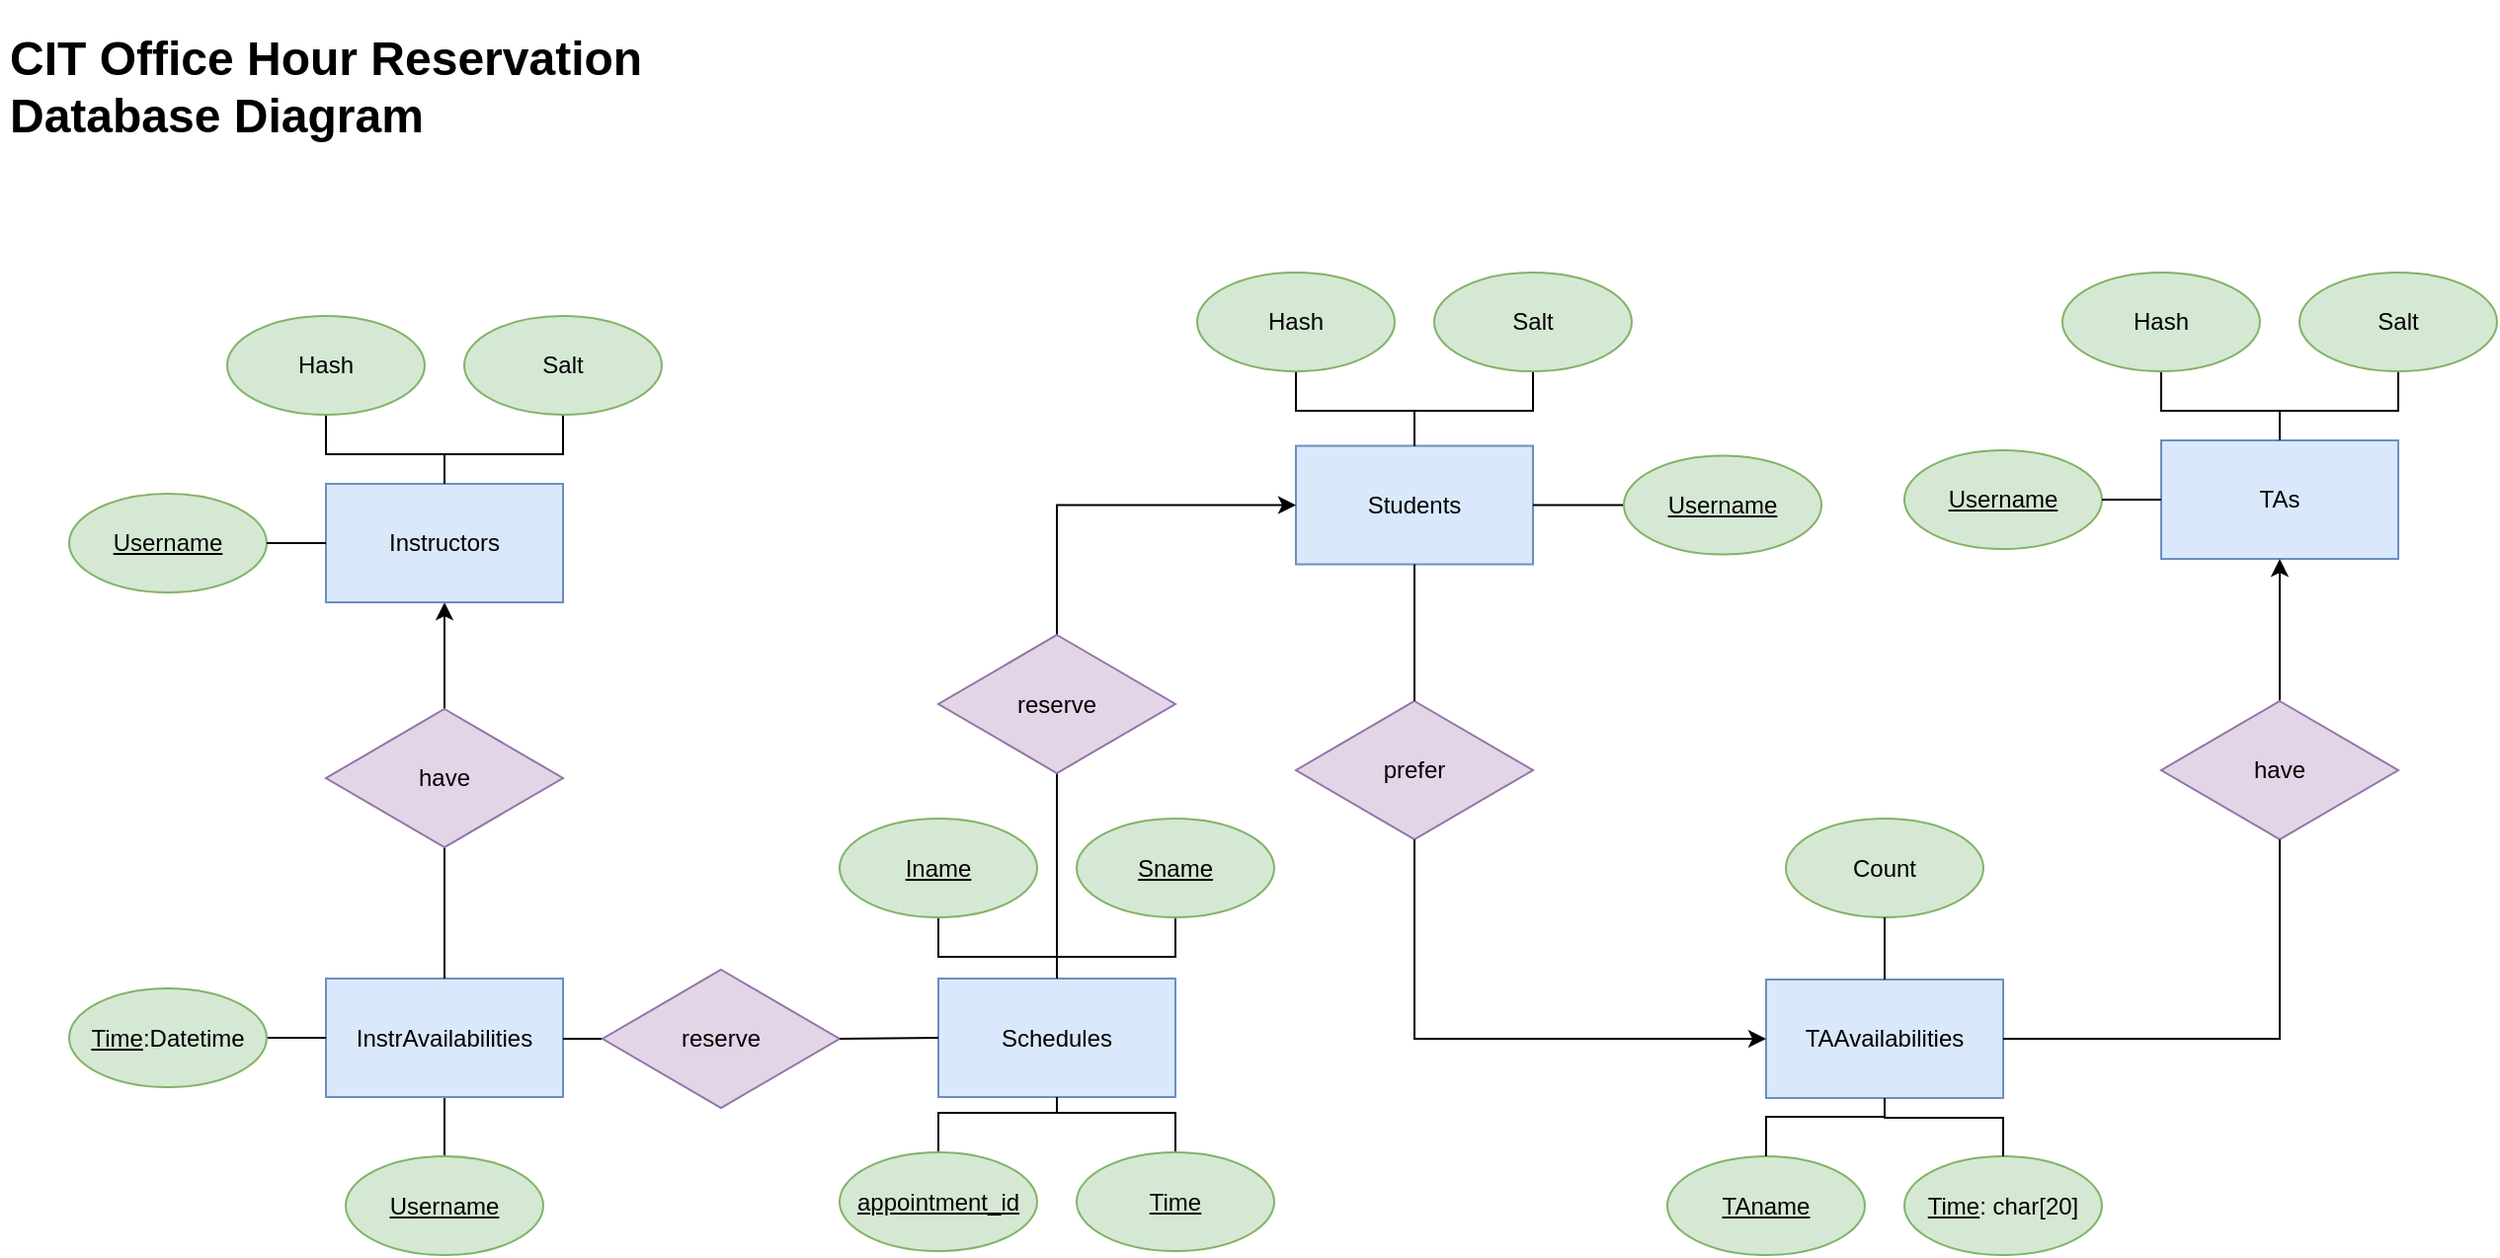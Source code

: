 <mxfile version="20.8.5" type="device"><diagram id="AShkOrXrrkppR2F6iHan" name="Page-1"><mxGraphModel dx="1379" dy="708" grid="0" gridSize="10" guides="1" tooltips="1" connect="1" arrows="1" fold="1" page="1" pageScale="1" pageWidth="1400" pageHeight="850" background="none" math="0" shadow="0"><root><mxCell id="0"/><mxCell id="1" parent="0"/><mxCell id="KVQ1aZjgLmkrcgpTjOaI-39" value="" style="edgeStyle=orthogonalEdgeStyle;rounded=0;orthogonalLoop=1;jettySize=auto;html=1;endArrow=none;endFill=0;startArrow=classic;startFill=1;" parent="1" source="KVQ1aZjgLmkrcgpTjOaI-1" target="KVQ1aZjgLmkrcgpTjOaI-38" edge="1"><mxGeometry relative="1" as="geometry"/></mxCell><mxCell id="KVQ1aZjgLmkrcgpTjOaI-1" value="Instructors" style="rounded=0;whiteSpace=wrap;html=1;fillColor=#dae8fc;strokeColor=#6c8ebf;" parent="1" vertex="1"><mxGeometry x="215" y="284" width="120" height="60" as="geometry"/></mxCell><mxCell id="KVQ1aZjgLmkrcgpTjOaI-2" value="&lt;u&gt;Username&lt;/u&gt;" style="ellipse;whiteSpace=wrap;html=1;fillColor=#d5e8d4;strokeColor=#82b366;" parent="1" vertex="1"><mxGeometry x="85" y="289" width="100" height="50" as="geometry"/></mxCell><mxCell id="KVQ1aZjgLmkrcgpTjOaI-52" value="" style="edgeStyle=orthogonalEdgeStyle;rounded=0;orthogonalLoop=1;jettySize=auto;html=1;endArrow=none;endFill=0;" parent="1" source="KVQ1aZjgLmkrcgpTjOaI-3" target="KVQ1aZjgLmkrcgpTjOaI-1" edge="1"><mxGeometry relative="1" as="geometry"/></mxCell><mxCell id="KVQ1aZjgLmkrcgpTjOaI-3" value="Salt" style="ellipse;whiteSpace=wrap;html=1;fillColor=#d5e8d4;strokeColor=#82b366;" parent="1" vertex="1"><mxGeometry x="285" y="199" width="100" height="50" as="geometry"/></mxCell><mxCell id="KVQ1aZjgLmkrcgpTjOaI-51" value="" style="edgeStyle=orthogonalEdgeStyle;rounded=0;orthogonalLoop=1;jettySize=auto;html=1;endArrow=none;endFill=0;" parent="1" source="KVQ1aZjgLmkrcgpTjOaI-4" target="KVQ1aZjgLmkrcgpTjOaI-1" edge="1"><mxGeometry relative="1" as="geometry"/></mxCell><mxCell id="KVQ1aZjgLmkrcgpTjOaI-4" value="Hash" style="ellipse;whiteSpace=wrap;html=1;fillColor=#d5e8d4;strokeColor=#82b366;" parent="1" vertex="1"><mxGeometry x="165" y="199" width="100" height="50" as="geometry"/></mxCell><mxCell id="KVQ1aZjgLmkrcgpTjOaI-5" value="Students" style="rounded=0;whiteSpace=wrap;html=1;fillColor=#dae8fc;strokeColor=#6c8ebf;" parent="1" vertex="1"><mxGeometry x="706" y="264.75" width="120" height="60" as="geometry"/></mxCell><mxCell id="KVQ1aZjgLmkrcgpTjOaI-64" value="" style="edgeStyle=orthogonalEdgeStyle;rounded=0;orthogonalLoop=1;jettySize=auto;html=1;endArrow=none;endFill=0;" parent="1" source="KVQ1aZjgLmkrcgpTjOaI-6" target="KVQ1aZjgLmkrcgpTjOaI-5" edge="1"><mxGeometry relative="1" as="geometry"/></mxCell><mxCell id="KVQ1aZjgLmkrcgpTjOaI-6" value="&lt;u&gt;Username&lt;/u&gt;" style="ellipse;whiteSpace=wrap;html=1;fillColor=#d5e8d4;strokeColor=#82b366;" parent="1" vertex="1"><mxGeometry x="872" y="269.75" width="100" height="50" as="geometry"/></mxCell><mxCell id="KVQ1aZjgLmkrcgpTjOaI-55" value="" style="edgeStyle=orthogonalEdgeStyle;rounded=0;orthogonalLoop=1;jettySize=auto;html=1;endArrow=none;endFill=0;" parent="1" source="KVQ1aZjgLmkrcgpTjOaI-7" target="KVQ1aZjgLmkrcgpTjOaI-5" edge="1"><mxGeometry relative="1" as="geometry"/></mxCell><mxCell id="KVQ1aZjgLmkrcgpTjOaI-7" value="Salt" style="ellipse;whiteSpace=wrap;html=1;fillColor=#d5e8d4;strokeColor=#82b366;" parent="1" vertex="1"><mxGeometry x="776" y="177" width="100" height="50" as="geometry"/></mxCell><mxCell id="KVQ1aZjgLmkrcgpTjOaI-54" value="" style="edgeStyle=orthogonalEdgeStyle;rounded=0;orthogonalLoop=1;jettySize=auto;html=1;endArrow=none;endFill=0;" parent="1" source="KVQ1aZjgLmkrcgpTjOaI-8" target="KVQ1aZjgLmkrcgpTjOaI-5" edge="1"><mxGeometry relative="1" as="geometry"/></mxCell><mxCell id="KVQ1aZjgLmkrcgpTjOaI-8" value="Hash" style="ellipse;whiteSpace=wrap;html=1;fillColor=#d5e8d4;strokeColor=#82b366;" parent="1" vertex="1"><mxGeometry x="656" y="177" width="100" height="50" as="geometry"/></mxCell><mxCell id="KVQ1aZjgLmkrcgpTjOaI-36" value="" style="edgeStyle=orthogonalEdgeStyle;rounded=0;orthogonalLoop=1;jettySize=auto;html=1;endArrow=none;endFill=0;" parent="1" source="KVQ1aZjgLmkrcgpTjOaI-10" target="KVQ1aZjgLmkrcgpTjOaI-13" edge="1"><mxGeometry relative="1" as="geometry"/></mxCell><mxCell id="KVQ1aZjgLmkrcgpTjOaI-10" value="InstrAvailabilities" style="rounded=0;whiteSpace=wrap;html=1;fillColor=#dae8fc;strokeColor=#6c8ebf;" parent="1" vertex="1"><mxGeometry x="215" y="534.5" width="120" height="60" as="geometry"/></mxCell><mxCell id="KVQ1aZjgLmkrcgpTjOaI-35" value="" style="edgeStyle=orthogonalEdgeStyle;rounded=0;orthogonalLoop=1;jettySize=auto;html=1;endArrow=none;endFill=0;" parent="1" source="KVQ1aZjgLmkrcgpTjOaI-11" target="KVQ1aZjgLmkrcgpTjOaI-10" edge="1"><mxGeometry relative="1" as="geometry"/></mxCell><mxCell id="KVQ1aZjgLmkrcgpTjOaI-11" value="&lt;u&gt;Time&lt;/u&gt;:Datetime" style="ellipse;whiteSpace=wrap;html=1;fillColor=#d5e8d4;strokeColor=#82b366;" parent="1" vertex="1"><mxGeometry x="85" y="539.5" width="100" height="50" as="geometry"/></mxCell><mxCell id="KVQ1aZjgLmkrcgpTjOaI-13" value="&lt;u&gt;Username&lt;/u&gt;" style="ellipse;whiteSpace=wrap;html=1;fillColor=#d5e8d4;strokeColor=#82b366;" parent="1" vertex="1"><mxGeometry x="225" y="624.5" width="100" height="50" as="geometry"/></mxCell><mxCell id="KVQ1aZjgLmkrcgpTjOaI-14" value="Schedules" style="rounded=0;whiteSpace=wrap;html=1;fillColor=#dae8fc;strokeColor=#6c8ebf;" parent="1" vertex="1"><mxGeometry x="525" y="534.5" width="120" height="60" as="geometry"/></mxCell><mxCell id="KVQ1aZjgLmkrcgpTjOaI-56" value="" style="edgeStyle=orthogonalEdgeStyle;rounded=0;orthogonalLoop=1;jettySize=auto;html=1;endArrow=none;endFill=0;" parent="1" source="KVQ1aZjgLmkrcgpTjOaI-15" target="KVQ1aZjgLmkrcgpTjOaI-14" edge="1"><mxGeometry relative="1" as="geometry"/></mxCell><mxCell id="KVQ1aZjgLmkrcgpTjOaI-15" value="&lt;u&gt;appointment_id&lt;/u&gt;" style="ellipse;whiteSpace=wrap;html=1;fillColor=#d5e8d4;strokeColor=#82b366;" parent="1" vertex="1"><mxGeometry x="475" y="622.5" width="100" height="50" as="geometry"/></mxCell><mxCell id="KVQ1aZjgLmkrcgpTjOaI-48" value="" style="edgeStyle=orthogonalEdgeStyle;rounded=0;orthogonalLoop=1;jettySize=auto;html=1;endArrow=none;endFill=0;" parent="1" source="KVQ1aZjgLmkrcgpTjOaI-19" target="KVQ1aZjgLmkrcgpTjOaI-14" edge="1"><mxGeometry relative="1" as="geometry"/></mxCell><mxCell id="KVQ1aZjgLmkrcgpTjOaI-19" value="&lt;u&gt;Iname&lt;/u&gt;" style="ellipse;whiteSpace=wrap;html=1;fillColor=#d5e8d4;strokeColor=#82b366;" parent="1" vertex="1"><mxGeometry x="475" y="453.5" width="100" height="50" as="geometry"/></mxCell><mxCell id="KVQ1aZjgLmkrcgpTjOaI-49" value="" style="edgeStyle=orthogonalEdgeStyle;rounded=0;orthogonalLoop=1;jettySize=auto;html=1;endArrow=none;endFill=0;" parent="1" source="KVQ1aZjgLmkrcgpTjOaI-20" target="KVQ1aZjgLmkrcgpTjOaI-14" edge="1"><mxGeometry relative="1" as="geometry"/></mxCell><mxCell id="KVQ1aZjgLmkrcgpTjOaI-20" value="&lt;u&gt;Sname&lt;/u&gt;" style="ellipse;whiteSpace=wrap;html=1;fillColor=#d5e8d4;strokeColor=#82b366;" parent="1" vertex="1"><mxGeometry x="595" y="453.5" width="100" height="50" as="geometry"/></mxCell><mxCell id="KVQ1aZjgLmkrcgpTjOaI-24" value="" style="endArrow=none;html=1;rounded=0;entryX=1;entryY=0.5;entryDx=0;entryDy=0;exitX=0;exitY=0.5;exitDx=0;exitDy=0;" parent="1" source="KVQ1aZjgLmkrcgpTjOaI-1" target="KVQ1aZjgLmkrcgpTjOaI-2" edge="1"><mxGeometry width="50" height="50" relative="1" as="geometry"><mxPoint x="605" y="504" as="sourcePoint"/><mxPoint x="655" y="454" as="targetPoint"/></mxGeometry></mxCell><mxCell id="KVQ1aZjgLmkrcgpTjOaI-57" value="" style="edgeStyle=orthogonalEdgeStyle;rounded=0;orthogonalLoop=1;jettySize=auto;html=1;endArrow=none;endFill=0;" parent="1" source="KVQ1aZjgLmkrcgpTjOaI-33" target="KVQ1aZjgLmkrcgpTjOaI-14" edge="1"><mxGeometry relative="1" as="geometry"/></mxCell><mxCell id="KVQ1aZjgLmkrcgpTjOaI-33" value="&lt;u&gt;Time&lt;/u&gt;" style="ellipse;whiteSpace=wrap;html=1;fillColor=#d5e8d4;strokeColor=#82b366;" parent="1" vertex="1"><mxGeometry x="595" y="622.5" width="100" height="50" as="geometry"/></mxCell><mxCell id="KVQ1aZjgLmkrcgpTjOaI-40" value="" style="edgeStyle=orthogonalEdgeStyle;rounded=0;orthogonalLoop=1;jettySize=auto;html=1;endArrow=none;endFill=0;exitX=0.5;exitY=1;exitDx=0;exitDy=0;" parent="1" source="KVQ1aZjgLmkrcgpTjOaI-38" target="KVQ1aZjgLmkrcgpTjOaI-10" edge="1"><mxGeometry relative="1" as="geometry"><mxPoint x="275" y="501.5" as="sourcePoint"/></mxGeometry></mxCell><mxCell id="KVQ1aZjgLmkrcgpTjOaI-38" value="have" style="rhombus;whiteSpace=wrap;html=1;fillColor=#e1d5e7;strokeColor=#9673a6;" parent="1" vertex="1"><mxGeometry x="215" y="398" width="120" height="70" as="geometry"/></mxCell><mxCell id="KVQ1aZjgLmkrcgpTjOaI-61" value="" style="edgeStyle=orthogonalEdgeStyle;rounded=0;orthogonalLoop=1;jettySize=auto;html=1;endArrow=none;endFill=0;" parent="1" source="KVQ1aZjgLmkrcgpTjOaI-60" target="KVQ1aZjgLmkrcgpTjOaI-14" edge="1"><mxGeometry relative="1" as="geometry"/></mxCell><mxCell id="MxRnFDA_l4ntcdYpzGyQ-24" value="" style="edgeStyle=orthogonalEdgeStyle;rounded=0;orthogonalLoop=1;jettySize=auto;html=1;endArrow=classic;endFill=1;entryX=0;entryY=0.5;entryDx=0;entryDy=0;exitX=0.5;exitY=0;exitDx=0;exitDy=0;" parent="1" source="KVQ1aZjgLmkrcgpTjOaI-60" target="KVQ1aZjgLmkrcgpTjOaI-5" edge="1"><mxGeometry relative="1" as="geometry"/></mxCell><mxCell id="KVQ1aZjgLmkrcgpTjOaI-60" value="reserve" style="rhombus;whiteSpace=wrap;html=1;fillColor=#e1d5e7;strokeColor=#9673a6;" parent="1" vertex="1"><mxGeometry x="525" y="360.5" width="120" height="70" as="geometry"/></mxCell><mxCell id="KVQ1aZjgLmkrcgpTjOaI-66" value="" style="edgeStyle=orthogonalEdgeStyle;rounded=0;orthogonalLoop=1;jettySize=auto;html=1;endArrow=none;endFill=0;" parent="1" source="KVQ1aZjgLmkrcgpTjOaI-65" target="KVQ1aZjgLmkrcgpTjOaI-10" edge="1"><mxGeometry relative="1" as="geometry"/></mxCell><mxCell id="KVQ1aZjgLmkrcgpTjOaI-65" value="reserve" style="rhombus;whiteSpace=wrap;html=1;fillColor=#e1d5e7;strokeColor=#9673a6;" parent="1" vertex="1"><mxGeometry x="355" y="530" width="120" height="70" as="geometry"/></mxCell><mxCell id="MxRnFDA_l4ntcdYpzGyQ-39" value="&lt;h1&gt;CIT Office Hour Reservation Database Diagram&lt;/h1&gt;" style="text;html=1;strokeColor=none;fillColor=none;spacing=5;spacingTop=-20;whiteSpace=wrap;overflow=hidden;rounded=0;" parent="1" vertex="1"><mxGeometry x="50" y="49" width="349" height="79" as="geometry"/></mxCell><mxCell id="yVl2wdzDqV-4Au0ioCE8-4" value="" style="endArrow=none;html=1;rounded=0;exitX=1;exitY=0.5;exitDx=0;exitDy=0;entryX=0;entryY=0.5;entryDx=0;entryDy=0;" edge="1" parent="1" source="KVQ1aZjgLmkrcgpTjOaI-65" target="KVQ1aZjgLmkrcgpTjOaI-14"><mxGeometry width="50" height="50" relative="1" as="geometry"><mxPoint x="456" y="589" as="sourcePoint"/><mxPoint x="741" y="467" as="targetPoint"/></mxGeometry></mxCell><mxCell id="yVl2wdzDqV-4Au0ioCE8-5" value="TAs" style="rounded=0;whiteSpace=wrap;html=1;fillColor=#dae8fc;strokeColor=#6c8ebf;" vertex="1" parent="1"><mxGeometry x="1144" y="262" width="120" height="60" as="geometry"/></mxCell><mxCell id="yVl2wdzDqV-4Au0ioCE8-6" value="&lt;u&gt;Username&lt;/u&gt;" style="ellipse;whiteSpace=wrap;html=1;fillColor=#d5e8d4;strokeColor=#82b366;" vertex="1" parent="1"><mxGeometry x="1014" y="267" width="100" height="50" as="geometry"/></mxCell><mxCell id="yVl2wdzDqV-4Au0ioCE8-7" value="" style="edgeStyle=orthogonalEdgeStyle;rounded=0;orthogonalLoop=1;jettySize=auto;html=1;endArrow=none;endFill=0;" edge="1" parent="1" source="yVl2wdzDqV-4Au0ioCE8-8" target="yVl2wdzDqV-4Au0ioCE8-5"><mxGeometry relative="1" as="geometry"/></mxCell><mxCell id="yVl2wdzDqV-4Au0ioCE8-8" value="Salt" style="ellipse;whiteSpace=wrap;html=1;fillColor=#d5e8d4;strokeColor=#82b366;" vertex="1" parent="1"><mxGeometry x="1214" y="177" width="100" height="50" as="geometry"/></mxCell><mxCell id="yVl2wdzDqV-4Au0ioCE8-9" value="" style="edgeStyle=orthogonalEdgeStyle;rounded=0;orthogonalLoop=1;jettySize=auto;html=1;endArrow=none;endFill=0;" edge="1" parent="1" source="yVl2wdzDqV-4Au0ioCE8-10" target="yVl2wdzDqV-4Au0ioCE8-5"><mxGeometry relative="1" as="geometry"/></mxCell><mxCell id="yVl2wdzDqV-4Au0ioCE8-10" value="Hash" style="ellipse;whiteSpace=wrap;html=1;fillColor=#d5e8d4;strokeColor=#82b366;" vertex="1" parent="1"><mxGeometry x="1094" y="177" width="100" height="50" as="geometry"/></mxCell><mxCell id="yVl2wdzDqV-4Au0ioCE8-11" value="" style="endArrow=none;html=1;rounded=0;entryX=1;entryY=0.5;entryDx=0;entryDy=0;exitX=0;exitY=0.5;exitDx=0;exitDy=0;" edge="1" parent="1" source="yVl2wdzDqV-4Au0ioCE8-5" target="yVl2wdzDqV-4Au0ioCE8-6"><mxGeometry width="50" height="50" relative="1" as="geometry"><mxPoint x="1534" y="482" as="sourcePoint"/><mxPoint x="1584" y="432" as="targetPoint"/></mxGeometry></mxCell><mxCell id="yVl2wdzDqV-4Au0ioCE8-12" value="TAAvailabilities" style="rounded=0;whiteSpace=wrap;html=1;fillColor=#dae8fc;strokeColor=#6c8ebf;" vertex="1" parent="1"><mxGeometry x="944" y="535" width="120" height="60" as="geometry"/></mxCell><mxCell id="yVl2wdzDqV-4Au0ioCE8-14" value="" style="edgeStyle=orthogonalEdgeStyle;rounded=0;orthogonalLoop=1;jettySize=auto;html=1;endArrow=classic;endFill=1;" edge="1" parent="1" source="yVl2wdzDqV-4Au0ioCE8-13" target="yVl2wdzDqV-4Au0ioCE8-5"><mxGeometry relative="1" as="geometry"/></mxCell><mxCell id="yVl2wdzDqV-4Au0ioCE8-13" value="have" style="rhombus;whiteSpace=wrap;html=1;fillColor=#e1d5e7;strokeColor=#9673a6;" vertex="1" parent="1"><mxGeometry x="1144" y="394" width="120" height="70" as="geometry"/></mxCell><mxCell id="yVl2wdzDqV-4Au0ioCE8-15" value="" style="endArrow=none;html=1;rounded=0;entryX=1;entryY=0.5;entryDx=0;entryDy=0;exitX=0.5;exitY=1;exitDx=0;exitDy=0;endFill=0;" edge="1" parent="1" source="yVl2wdzDqV-4Au0ioCE8-13" target="yVl2wdzDqV-4Au0ioCE8-12"><mxGeometry width="50" height="50" relative="1" as="geometry"><mxPoint x="783" y="396" as="sourcePoint"/><mxPoint x="833" y="346" as="targetPoint"/><Array as="points"><mxPoint x="1204" y="565"/></Array></mxGeometry></mxCell><mxCell id="yVl2wdzDqV-4Au0ioCE8-17" value="prefer" style="rhombus;whiteSpace=wrap;html=1;fillColor=#e1d5e7;strokeColor=#9673a6;" vertex="1" parent="1"><mxGeometry x="706" y="394" width="120" height="70" as="geometry"/></mxCell><mxCell id="yVl2wdzDqV-4Au0ioCE8-18" value="" style="endArrow=none;html=1;rounded=0;exitX=0.5;exitY=1;exitDx=0;exitDy=0;entryX=0.5;entryY=0;entryDx=0;entryDy=0;endFill=0;" edge="1" parent="1" source="KVQ1aZjgLmkrcgpTjOaI-5" target="yVl2wdzDqV-4Au0ioCE8-17"><mxGeometry width="50" height="50" relative="1" as="geometry"><mxPoint x="783" y="520" as="sourcePoint"/><mxPoint x="833" y="470" as="targetPoint"/></mxGeometry></mxCell><mxCell id="yVl2wdzDqV-4Au0ioCE8-19" value="" style="endArrow=classic;html=1;rounded=0;exitX=0.5;exitY=1;exitDx=0;exitDy=0;entryX=0;entryY=0.5;entryDx=0;entryDy=0;" edge="1" parent="1" source="yVl2wdzDqV-4Au0ioCE8-17" target="yVl2wdzDqV-4Au0ioCE8-12"><mxGeometry width="50" height="50" relative="1" as="geometry"><mxPoint x="783" y="520" as="sourcePoint"/><mxPoint x="833" y="470" as="targetPoint"/><Array as="points"><mxPoint x="766" y="565"/></Array></mxGeometry></mxCell><mxCell id="yVl2wdzDqV-4Au0ioCE8-23" value="&lt;u&gt;TAname&lt;/u&gt;" style="ellipse;whiteSpace=wrap;html=1;fillColor=#d5e8d4;strokeColor=#82b366;" vertex="1" parent="1"><mxGeometry x="894" y="624.5" width="100" height="50" as="geometry"/></mxCell><mxCell id="yVl2wdzDqV-4Au0ioCE8-24" value="&lt;u&gt;Time&lt;/u&gt;: char[20]" style="ellipse;whiteSpace=wrap;html=1;fillColor=#d5e8d4;strokeColor=#82b366;" vertex="1" parent="1"><mxGeometry x="1014" y="624.5" width="100" height="50" as="geometry"/></mxCell><mxCell id="yVl2wdzDqV-4Au0ioCE8-25" value="Count" style="ellipse;whiteSpace=wrap;html=1;fillColor=#d5e8d4;strokeColor=#82b366;" vertex="1" parent="1"><mxGeometry x="954" y="453.5" width="100" height="50" as="geometry"/></mxCell><mxCell id="yVl2wdzDqV-4Au0ioCE8-26" value="" style="edgeStyle=orthogonalEdgeStyle;rounded=0;orthogonalLoop=1;jettySize=auto;html=1;endArrow=none;endFill=0;entryX=0.5;entryY=1;entryDx=0;entryDy=0;" edge="1" parent="1" source="yVl2wdzDqV-4Au0ioCE8-23" target="yVl2wdzDqV-4Au0ioCE8-12"><mxGeometry relative="1" as="geometry"><mxPoint x="872" y="773.0" as="sourcePoint"/><mxPoint x="1008" y="690" as="targetPoint"/></mxGeometry></mxCell><mxCell id="yVl2wdzDqV-4Au0ioCE8-29" value="" style="endArrow=none;html=1;rounded=0;entryX=0.5;entryY=1;entryDx=0;entryDy=0;exitX=0.5;exitY=0;exitDx=0;exitDy=0;" edge="1" parent="1" source="yVl2wdzDqV-4Au0ioCE8-12" target="yVl2wdzDqV-4Au0ioCE8-25"><mxGeometry width="50" height="50" relative="1" as="geometry"><mxPoint x="734" y="520" as="sourcePoint"/><mxPoint x="784" y="470" as="targetPoint"/></mxGeometry></mxCell><mxCell id="yVl2wdzDqV-4Au0ioCE8-30" value="" style="edgeStyle=orthogonalEdgeStyle;rounded=0;orthogonalLoop=1;jettySize=auto;html=1;endArrow=none;endFill=0;entryX=0.5;entryY=1;entryDx=0;entryDy=0;exitX=0.5;exitY=0;exitDx=0;exitDy=0;" edge="1" parent="1" source="yVl2wdzDqV-4Au0ioCE8-24"><mxGeometry relative="1" as="geometry"><mxPoint x="1064" y="617" as="sourcePoint"/><mxPoint x="1004" y="595" as="targetPoint"/><Array as="points"><mxPoint x="1064" y="605"/><mxPoint x="1004" y="605"/></Array></mxGeometry></mxCell></root></mxGraphModel></diagram></mxfile>